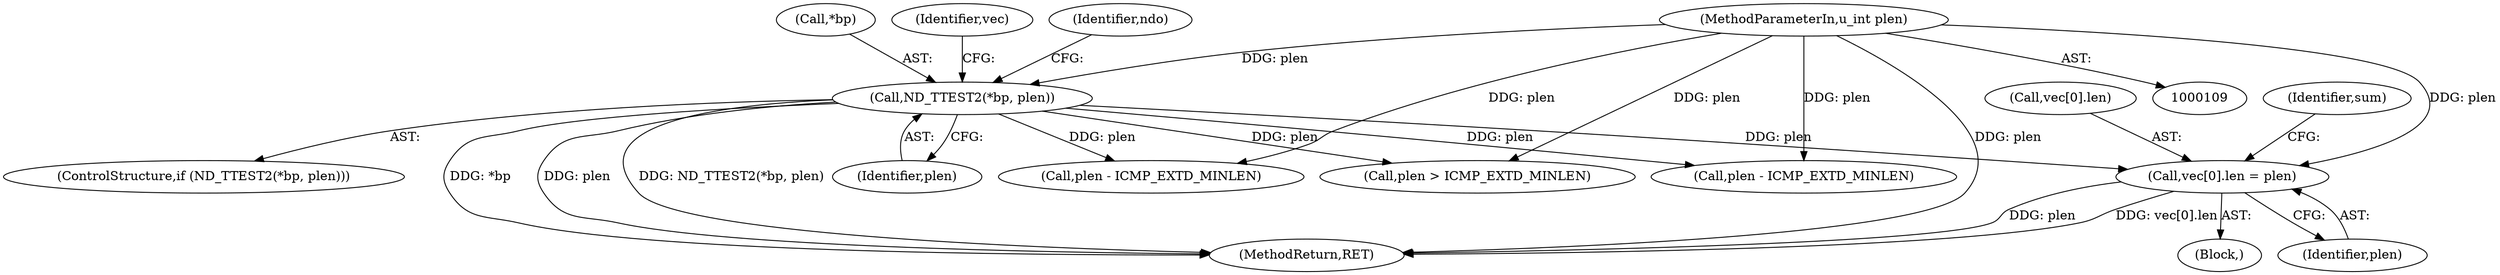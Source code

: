 digraph "0_tcpdump_2b62d1dda41590db29368ec7ba5f4faf3464765a@array" {
"1000896" [label="(Call,vec[0].len = plen)"];
"1000880" [label="(Call,ND_TTEST2(*bp, plen))"];
"1000112" [label="(MethodParameterIn,u_int plen)"];
"1000879" [label="(ControlStructure,if (ND_TTEST2(*bp, plen)))"];
"1000896" [label="(Call,vec[0].len = plen)"];
"1001017" [label="(Call,plen - ICMP_EXTD_MINLEN)"];
"1000880" [label="(Call,ND_TTEST2(*bp, plen))"];
"1000897" [label="(Call,vec[0].len)"];
"1000980" [label="(Call,plen > ICMP_EXTD_MINLEN)"];
"1001245" [label="(MethodReturn,RET)"];
"1000112" [label="(MethodParameterIn,u_int plen)"];
"1000883" [label="(Identifier,plen)"];
"1000888" [label="(Identifier,vec)"];
"1000934" [label="(Identifier,ndo)"];
"1000904" [label="(Identifier,sum)"];
"1000902" [label="(Identifier,plen)"];
"1000881" [label="(Call,*bp)"];
"1000884" [label="(Block,)"];
"1001052" [label="(Call,plen - ICMP_EXTD_MINLEN)"];
"1000896" -> "1000884"  [label="AST: "];
"1000896" -> "1000902"  [label="CFG: "];
"1000897" -> "1000896"  [label="AST: "];
"1000902" -> "1000896"  [label="AST: "];
"1000904" -> "1000896"  [label="CFG: "];
"1000896" -> "1001245"  [label="DDG: vec[0].len"];
"1000896" -> "1001245"  [label="DDG: plen"];
"1000880" -> "1000896"  [label="DDG: plen"];
"1000112" -> "1000896"  [label="DDG: plen"];
"1000880" -> "1000879"  [label="AST: "];
"1000880" -> "1000883"  [label="CFG: "];
"1000881" -> "1000880"  [label="AST: "];
"1000883" -> "1000880"  [label="AST: "];
"1000888" -> "1000880"  [label="CFG: "];
"1000934" -> "1000880"  [label="CFG: "];
"1000880" -> "1001245"  [label="DDG: *bp"];
"1000880" -> "1001245"  [label="DDG: plen"];
"1000880" -> "1001245"  [label="DDG: ND_TTEST2(*bp, plen)"];
"1000112" -> "1000880"  [label="DDG: plen"];
"1000880" -> "1000980"  [label="DDG: plen"];
"1000880" -> "1001017"  [label="DDG: plen"];
"1000880" -> "1001052"  [label="DDG: plen"];
"1000112" -> "1000109"  [label="AST: "];
"1000112" -> "1001245"  [label="DDG: plen"];
"1000112" -> "1000980"  [label="DDG: plen"];
"1000112" -> "1001017"  [label="DDG: plen"];
"1000112" -> "1001052"  [label="DDG: plen"];
}
